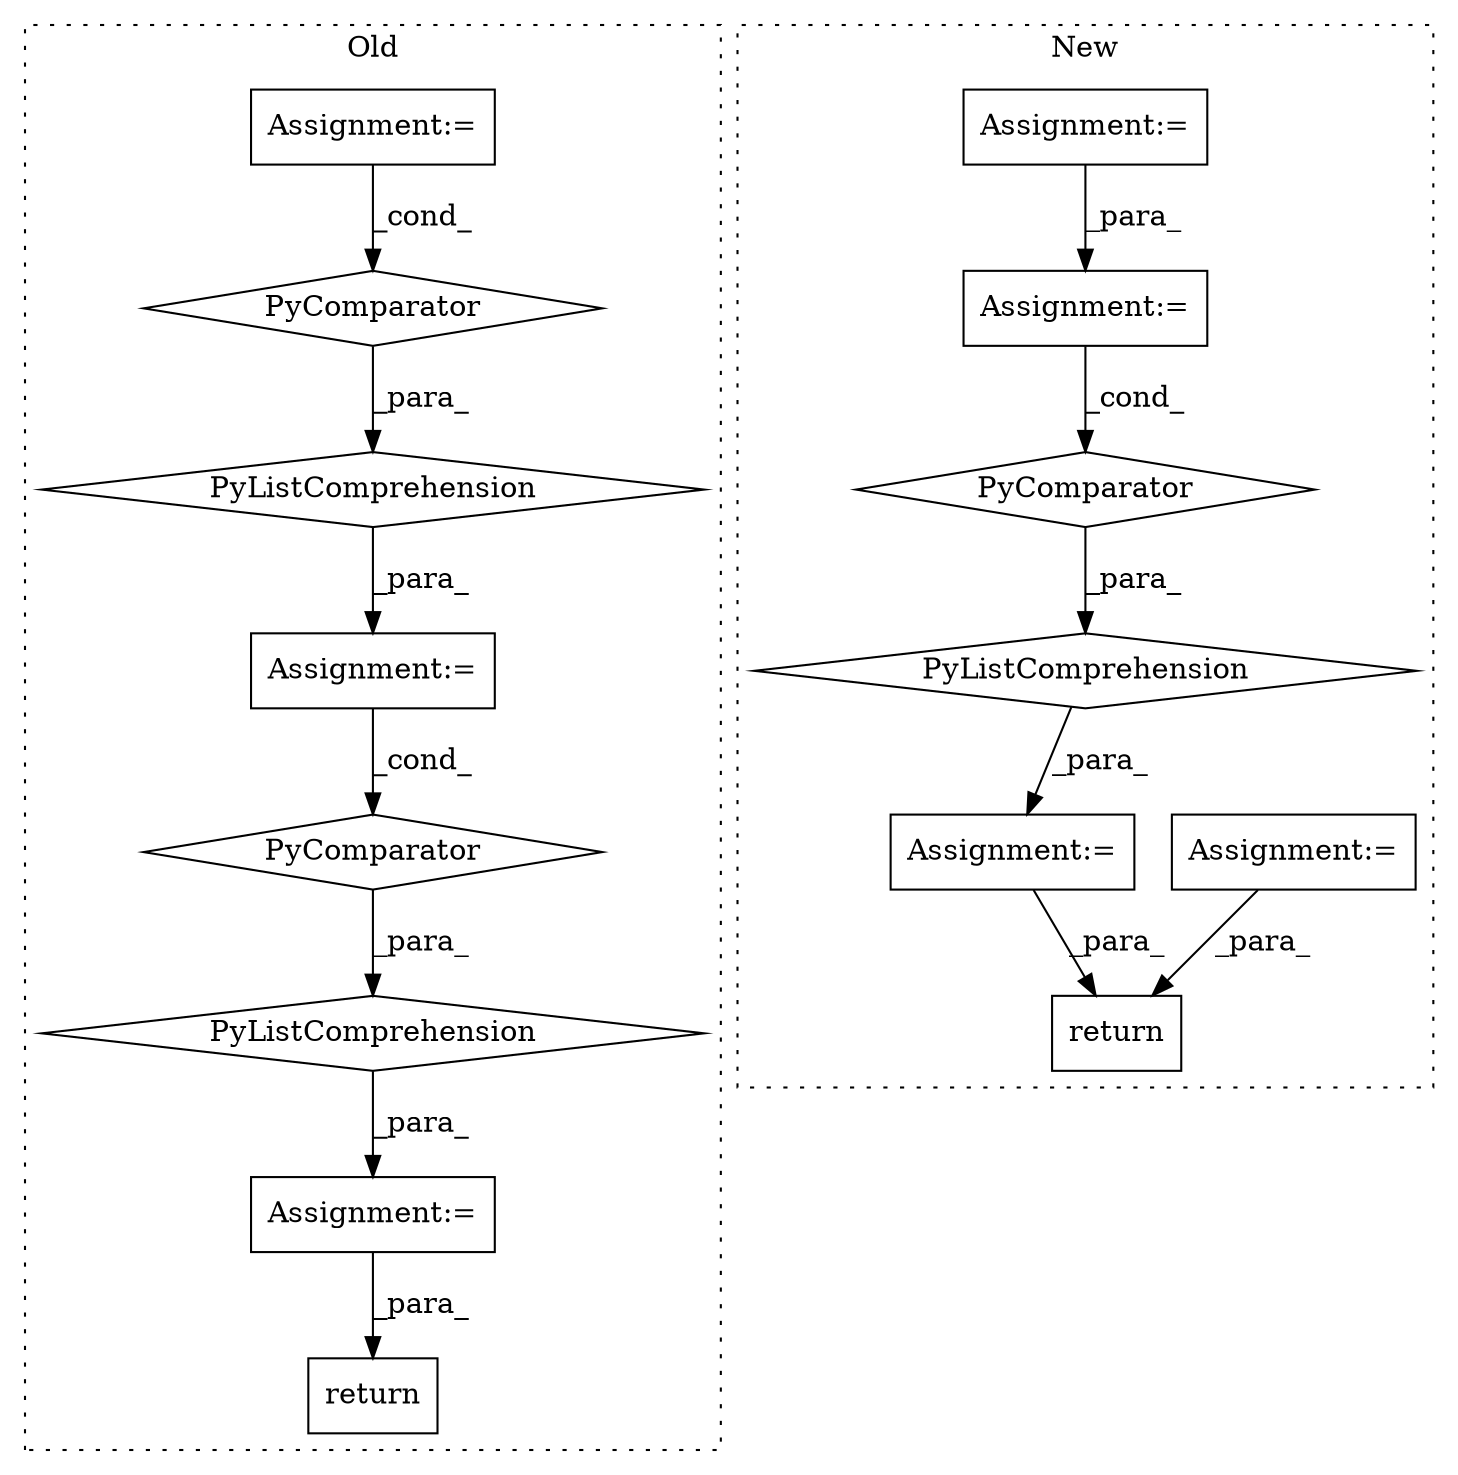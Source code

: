 digraph G {
subgraph cluster0 {
1 [label="PyListComprehension" a="109" s="8741" l="178" shape="diamond"];
3 [label="PyComparator" a="113" s="8885" l="26" shape="diamond"];
4 [label="Assignment:=" a="7" s="8320" l="1" shape="box"];
5 [label="return" a="41" s="9649" l="14" shape="box"];
7 [label="Assignment:=" a="7" s="9300" l="36" shape="box"];
13 [label="Assignment:=" a="7" s="9409" l="1" shape="box"];
14 [label="PyListComprehension" a="109" s="9220" l="124" shape="diamond"];
15 [label="PyComparator" a="113" s="9300" l="36" shape="diamond"];
label = "Old";
style="dotted";
}
subgraph cluster1 {
2 [label="return" a="41" s="9797" l="14" shape="box"];
6 [label="Assignment:=" a="7" s="9399" l="1" shape="box"];
8 [label="Assignment:=" a="7" s="9513" l="12" shape="box"];
9 [label="Assignment:=" a="7" s="9600" l="22" shape="box"];
10 [label="PyComparator" a="113" s="9600" l="22" shape="diamond"];
11 [label="PyListComprehension" a="109" s="9525" l="105" shape="diamond"];
12 [label="Assignment:=" a="7" s="8992" l="1" shape="box"];
label = "New";
style="dotted";
}
1 -> 7 [label="_para_"];
3 -> 1 [label="_para_"];
4 -> 3 [label="_cond_"];
6 -> 2 [label="_para_"];
7 -> 15 [label="_cond_"];
8 -> 2 [label="_para_"];
9 -> 10 [label="_cond_"];
10 -> 11 [label="_para_"];
11 -> 8 [label="_para_"];
12 -> 9 [label="_para_"];
13 -> 5 [label="_para_"];
14 -> 13 [label="_para_"];
15 -> 14 [label="_para_"];
}